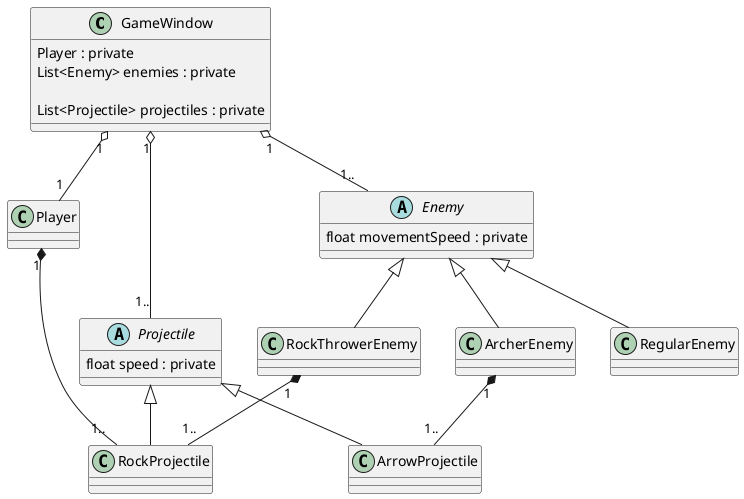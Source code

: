 @startuml

class GameWindow{
    Player : private
    List<Enemy> enemies : private

    List<Projectile> projectiles : private
}

class Player{

}

class RockProjectile{

}

class ArrowProjectile{

}

abstract class Projectile{
    float speed : private
}

abstract class Enemy{
    float movementSpeed : private
}

class RegularEnemy{

}

class ArcherEnemy{

}

class RockThrowerEnemy{

}

Projectile ^-- ArrowProjectile
Projectile ^-- RockProjectile

Enemy ^-- RegularEnemy
Enemy ^-- ArcherEnemy
Enemy ^-- RockThrowerEnemy

GameWindow "1" o-- "1" Player
GameWindow "1" o-- "1.." Enemy

Player "1" *-- "1.." RockProjectile
ArcherEnemy "1" *-- "1.." ArrowProjectile
RockThrowerEnemy "1" *-- "1.." RockProjectile

GameWindow "1" o-- "1.." Projectile

@enduml
